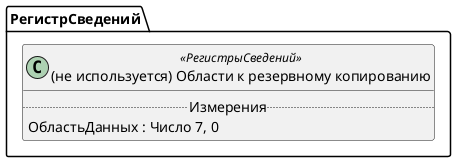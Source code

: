 ﻿@startuml УдалитьОбластиКРезервномуКопированию
'!include templates.wsd
'..\include templates.wsd
class РегистрСведений.УдалитьОбластиКРезервномуКопированию as "(не используется) Области к резервному копированию" <<РегистрыСведений>>
{
..Измерения..
ОбластьДанных : Число 7, 0
}
@enduml
